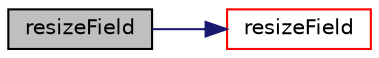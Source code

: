 digraph "resizeField"
{
  bgcolor="transparent";
  edge [fontname="Helvetica",fontsize="10",labelfontname="Helvetica",labelfontsize="10"];
  node [fontname="Helvetica",fontsize="10",shape=record];
  rankdir="LR";
  Node537 [label="resizeField",height=0.2,width=0.4,color="black", fillcolor="grey75", style="filled", fontcolor="black"];
  Node537 -> Node538 [color="midnightblue",fontsize="10",style="solid",fontname="Helvetica"];
  Node538 [label="resizeField",height=0.2,width=0.4,color="red",URL="$a26689.html#aef2c9a36849516ea3c2071e0cc1628cb"];
}
